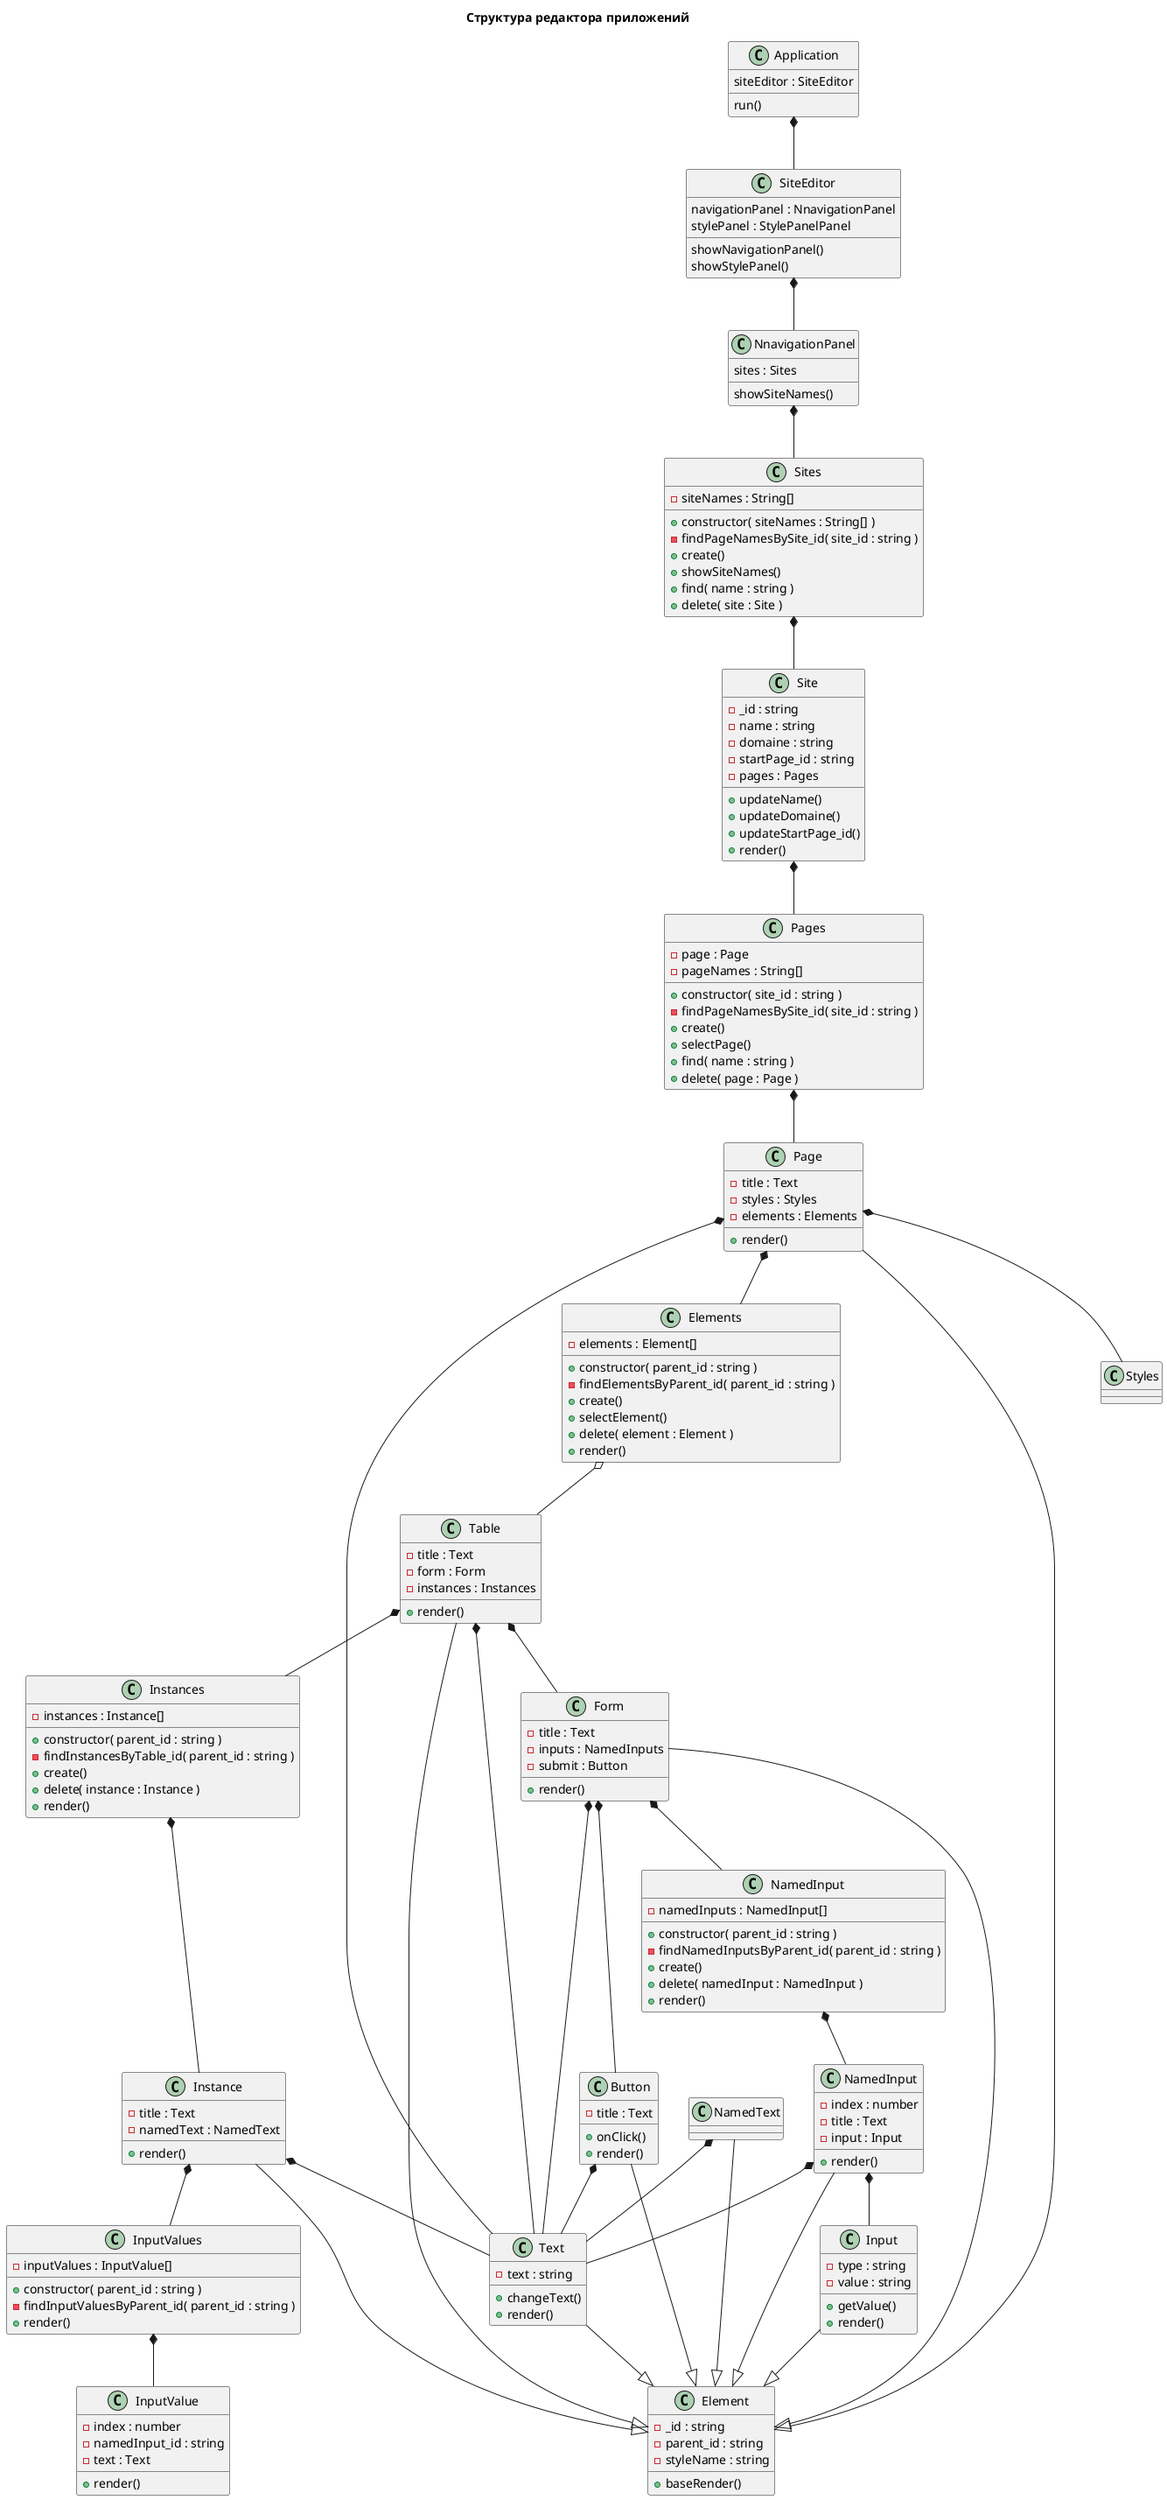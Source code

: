 @startuml
title Структура редактора приложений


class "Application" as Application {
    siteEditor : SiteEditor
    run()  
}
Application *-- SiteEditor

class "SiteEditor" as SiteEditor {
    navigationPanel : NnavigationPanel    
    stylePanel : StylePanelPanel  
    showNavigationPanel()  
    showStylePanel()  
    
}
SiteEditor *-- NnavigationPanel

class "NnavigationPanel" as NnavigationPanel {
    sites : Sites
    showSiteNames()   
}
NnavigationPanel *-- Sites

class "Sites" as Sites {
    - siteNames : String[]
    + constructor( siteNames : String[] )
    - findPageNamesBySite_id( site_id : string )
    + create()
    + showSiteNames()
    + find( name : string )
    + delete( site : Site )
}
Sites *-- Site

class "Site" as Site {
    - _id : string
    - name : string
    - domaine : string
    - startPage_id : string
    - pages : Pages
    + updateName()
    + updateDomaine()
    + updateStartPage_id()
    + render()
}
Site *-- Pages

class "Pages" as Pages {
    - page : Page
    - pageNames : String[]
    + constructor( site_id : string )
    - findPageNamesBySite_id( site_id : string )
    + create()
    + selectPage()
    + find( name : string )
    + delete( page : Page )
}
Pages *-- Page


class "Page" as Page {
    - title : Text
    - styles : Styles
    - elements : Elements
    + render()
}
Page  --|> Element
Page *-- Elements
Page *-- Text
Page *-- Styles

class "Elements" as Elements {
    - elements : Element[]
    + constructor( parent_id : string )
    - findElementsByParent_id( parent_id : string )
    + create()
    + selectElement()
    + delete( element : Element )
    + render()
}
Elements o-- Table


class "Element" as Element {
    - _id : string    
    - parent_id : string
    - styleName : string
    + baseRender()
}

class "Table" as Table {
    - title : Text
    - form : Form
    - instances : Instances
    + render()
}
Table *-- Text
Table *-- Form
Table *-- Instances
Table --|> Element


class "Form" as Form {
    - title : Text
    - inputs : NamedInputs
    - submit : Button
    + render()
}
Form *-- Button
Form *-- NamedInputs
Form *-- Text
Form  --|> Element

class "NamedInput" as NamedInputs {
    - namedInputs : NamedInput[]
    + constructor( parent_id : string )
    - findNamedInputsByParent_id( parent_id : string )
    + create()   
    + delete( namedInput : NamedInput )
    + render()
}
NamedInputs *-- NamedInput


class "NamedInput" as NamedInput {
    - index : number
    - title : Text
    - input : Input
    + render()
}
NamedInput  --|> Element
NamedInput *-- Input
NamedInput *-- Text

class "Input" as Input {
    - type : string
    - value : string 
    + getValue()  
    + render()
}
Input  --|> Element

class "Button" as Button {  
    - title : Text
    + onClick()
    + render()
}
Button *-- Text
Button  --|> Element


class "Text" as Text {
    - text : string
    + changeText()
    + render()
}
Text --|> Element

class "Instances" as Instances {
    - instances : Instance[]
    + constructor( parent_id : string )
    - findInstancesByTable_id( parent_id : string )
    + create()
    + delete( instance : Instance )
    + render()
}
Instances *-- Instance

class "Instance" as Instance {  
    - title : Text
    - namedText : NamedText    
    + render()
}
Instance  --|> Element
Instance *-- Text
Instance *-- InputValues
class "InputValues" as InputValues {
    - inputValues : InputValue[]
    + constructor( parent_id : string )
    - findInputValuesByParent_id( parent_id : string ) 
    + render()
}
InputValues *-- InputValue

class "InputValue" as InputValue {
    - index : number
    - namedInput_id : string
    - text : Text
    + render()
}
NamedText  --|> Element
NamedText *-- Text
@enduml